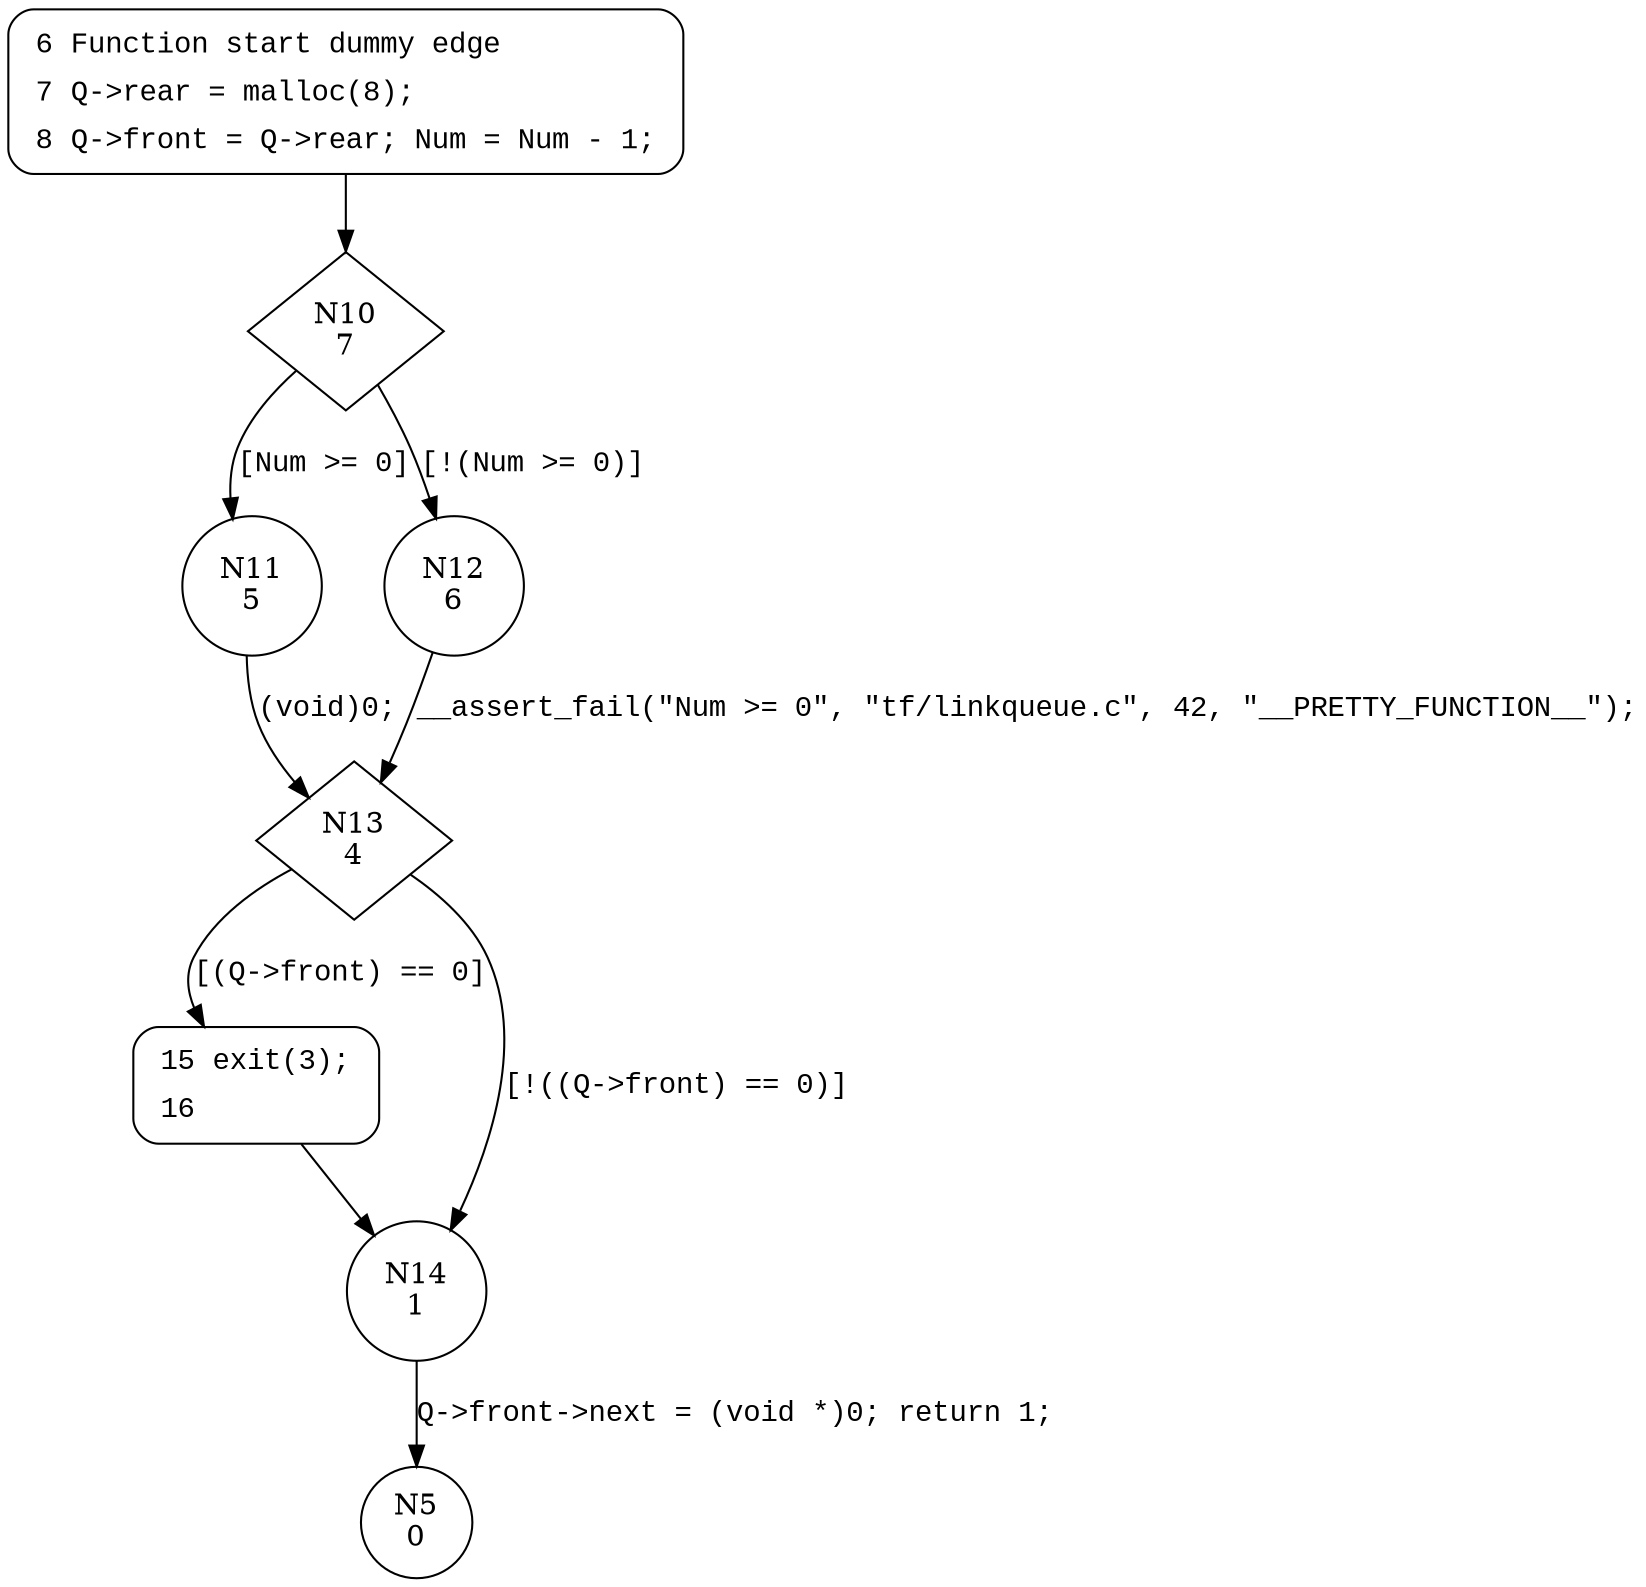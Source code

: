 digraph InitQueue {
10 [shape="diamond" label="N10\n7"]
11 [shape="circle" label="N11\n5"]
12 [shape="circle" label="N12\n6"]
13 [shape="diamond" label="N13\n4"]
15 [shape="circle" label="N15\n3"]
14 [shape="circle" label="N14\n1"]
5 [shape="circle" label="N5\n0"]
6 [style="filled,bold" penwidth="1" fillcolor="white" fontname="Courier New" shape="Mrecord" label=<<table border="0" cellborder="0" cellpadding="3" bgcolor="white"><tr><td align="right">6</td><td align="left">Function start dummy edge</td></tr><tr><td align="right">7</td><td align="left">Q-&gt;rear = malloc(8);</td></tr><tr><td align="right">8</td><td align="left">Q-&gt;front = Q-&gt;rear; Num = Num - 1;</td></tr></table>>]
6 -> 10[label=""]
15 [style="filled,bold" penwidth="1" fillcolor="white" fontname="Courier New" shape="Mrecord" label=<<table border="0" cellborder="0" cellpadding="3" bgcolor="white"><tr><td align="right">15</td><td align="left">exit(3);</td></tr><tr><td align="right">16</td><td align="left"></td></tr></table>>]
15 -> 14[label=""]
10 -> 11 [label="[Num >= 0]" fontname="Courier New"]
10 -> 12 [label="[!(Num >= 0)]" fontname="Courier New"]
13 -> 15 [label="[(Q->front) == 0]" fontname="Courier New"]
13 -> 14 [label="[!((Q->front) == 0)]" fontname="Courier New"]
14 -> 5 [label="Q->front->next = (void *)0; return 1;" fontname="Courier New"]
11 -> 13 [label="(void)0;" fontname="Courier New"]
12 -> 13 [label="__assert_fail(\"Num >= 0\", \"tf/linkqueue.c\", 42, \"__PRETTY_FUNCTION__\");" fontname="Courier New"]
}